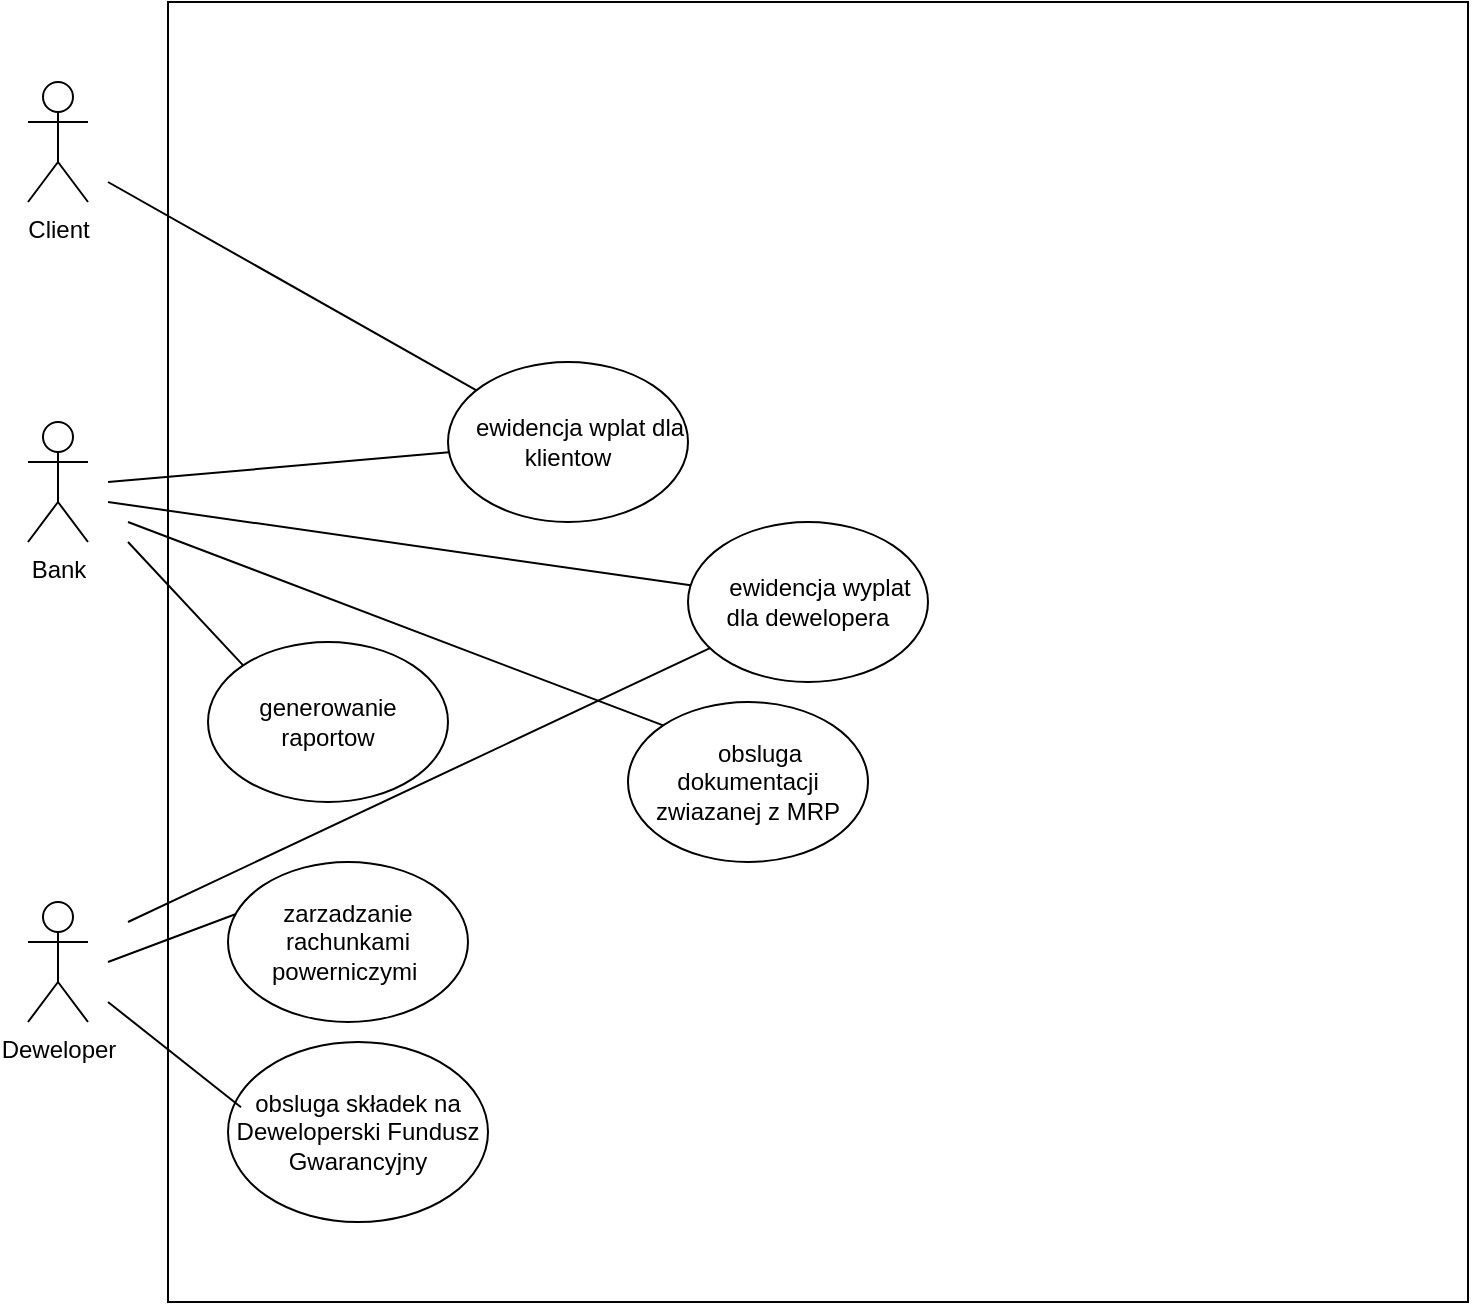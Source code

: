 <mxfile version="26.0.16">
  <diagram name="Page-1" id="zsTeysI2aH9Z0_EaXzzF">
    <mxGraphModel dx="741" dy="1775" grid="1" gridSize="10" guides="1" tooltips="1" connect="1" arrows="1" fold="1" page="1" pageScale="1" pageWidth="827" pageHeight="1169" math="0" shadow="0">
      <root>
        <mxCell id="0" />
        <mxCell id="1" parent="0" />
        <mxCell id="h0S27o6PeOCapEFy2ehr-1" value="Bank" style="shape=umlActor;verticalLabelPosition=bottom;verticalAlign=top;html=1;outlineConnect=0;" parent="1" vertex="1">
          <mxGeometry x="90" y="100" width="30" height="60" as="geometry" />
        </mxCell>
        <mxCell id="h0S27o6PeOCapEFy2ehr-2" value="Deweloper" style="shape=umlActor;verticalLabelPosition=bottom;verticalAlign=top;html=1;outlineConnect=0;" parent="1" vertex="1">
          <mxGeometry x="90" y="340" width="30" height="60" as="geometry" />
        </mxCell>
        <mxCell id="h0S27o6PeOCapEFy2ehr-5" value="" style="whiteSpace=wrap;html=1;aspect=fixed;" parent="1" vertex="1">
          <mxGeometry x="160" y="-110" width="650" height="650" as="geometry" />
        </mxCell>
        <mxCell id="h0S27o6PeOCapEFy2ehr-6" value="&lt;span style=&quot;font-style: normal; font-variant-caps: normal; font-weight: 400; letter-spacing: normal; orphans: auto; text-align: start; text-indent: 0px; text-transform: none; white-space: normal; widows: auto; word-spacing: 0px; -webkit-text-stroke-width: 0px; text-decoration: none; caret-color: rgb(0, 0, 0); color: rgb(0, 0, 0); background-color: transparent;&quot;&gt; ewidencja wplat&lt;span class=&quot;Apple-converted-space&quot;&gt;&amp;nbsp;&lt;/span&gt;&lt;span class=&quot;ql-cursor&quot;&gt;﻿&lt;/span&gt;dla klientow&lt;/span&gt;" style="ellipse;whiteSpace=wrap;html=1;" parent="1" vertex="1">
          <mxGeometry x="300" y="70" width="120" height="80" as="geometry" />
        </mxCell>
        <mxCell id="h0S27o6PeOCapEFy2ehr-7" value="&lt;span style=&quot;font-style: normal; font-variant-caps: normal; font-weight: 400; letter-spacing: normal; orphans: auto; text-align: start; text-indent: 0px; text-transform: none; white-space: normal; widows: auto; word-spacing: 0px; -webkit-text-stroke-width: 0px; text-decoration: none; caret-color: rgb(0, 0, 0); color: rgb(0, 0, 0); background-color: transparent;&quot;&gt; ewidencja wyplat dla dewel&lt;span class=&quot;ql-cursor&quot;&gt;﻿&lt;/span&gt;opera&lt;/span&gt;" style="ellipse;whiteSpace=wrap;html=1;" parent="1" vertex="1">
          <mxGeometry x="420" y="150" width="120" height="80" as="geometry" />
        </mxCell>
        <mxCell id="h0S27o6PeOCapEFy2ehr-8" value="&lt;span style=&quot;text-align: start;&quot;&gt;generow&lt;span class=&quot;ql-cursor&quot;&gt;﻿&lt;/span&gt;anie raportow&lt;/span&gt;" style="ellipse;whiteSpace=wrap;html=1;" parent="1" vertex="1">
          <mxGeometry x="180" y="210" width="120" height="80" as="geometry" />
        </mxCell>
        <mxCell id="h0S27o6PeOCapEFy2ehr-9" value="&lt;span style=&quot;text-align: start;&quot;&gt;zarzadzanie rachunk&lt;span class=&quot;ql-cursor&quot;&gt;﻿&lt;/span&gt;ami powerniczymi&amp;nbsp;&lt;/span&gt;" style="ellipse;whiteSpace=wrap;html=1;" parent="1" vertex="1">
          <mxGeometry x="190" y="320" width="120" height="80" as="geometry" />
        </mxCell>
        <mxCell id="h0S27o6PeOCapEFy2ehr-10" value="&lt;span style=&quot;text-align: start;&quot;&gt;obsluga składek na Deweloperski&amp;nbsp;&lt;span class=&quot;ql-cursor&quot;&gt;﻿&lt;/span&gt;Fundusz Gwarancyjny&lt;/span&gt;" style="ellipse;whiteSpace=wrap;html=1;" parent="1" vertex="1">
          <mxGeometry x="190" y="410" width="130" height="90" as="geometry" />
        </mxCell>
        <mxCell id="h0S27o6PeOCapEFy2ehr-11" value="" style="endArrow=none;html=1;rounded=0;" parent="1" target="h0S27o6PeOCapEFy2ehr-6" edge="1">
          <mxGeometry width="50" height="50" relative="1" as="geometry">
            <mxPoint x="130" y="130" as="sourcePoint" />
            <mxPoint x="180" y="80" as="targetPoint" />
          </mxGeometry>
        </mxCell>
        <mxCell id="h0S27o6PeOCapEFy2ehr-12" value="" style="endArrow=none;html=1;rounded=0;" parent="1" target="h0S27o6PeOCapEFy2ehr-7" edge="1">
          <mxGeometry width="50" height="50" relative="1" as="geometry">
            <mxPoint x="130" y="140" as="sourcePoint" />
            <mxPoint x="550" y="270" as="targetPoint" />
          </mxGeometry>
        </mxCell>
        <mxCell id="h0S27o6PeOCapEFy2ehr-13" value="" style="endArrow=none;html=1;rounded=0;entryX=0;entryY=0;entryDx=0;entryDy=0;" parent="1" target="h0S27o6PeOCapEFy2ehr-8" edge="1">
          <mxGeometry width="50" height="50" relative="1" as="geometry">
            <mxPoint x="140" y="160" as="sourcePoint" />
            <mxPoint x="550" y="270" as="targetPoint" />
          </mxGeometry>
        </mxCell>
        <mxCell id="h0S27o6PeOCapEFy2ehr-14" value="" style="endArrow=none;html=1;rounded=0;" parent="1" edge="1">
          <mxGeometry width="50" height="50" relative="1" as="geometry">
            <mxPoint x="130" y="370" as="sourcePoint" />
            <mxPoint x="194" y="346" as="targetPoint" />
          </mxGeometry>
        </mxCell>
        <mxCell id="h0S27o6PeOCapEFy2ehr-15" value="" style="endArrow=none;html=1;rounded=0;entryX=0.05;entryY=0.363;entryDx=0;entryDy=0;entryPerimeter=0;" parent="1" target="h0S27o6PeOCapEFy2ehr-10" edge="1">
          <mxGeometry width="50" height="50" relative="1" as="geometry">
            <mxPoint x="130" y="390" as="sourcePoint" />
            <mxPoint x="180" y="310" as="targetPoint" />
          </mxGeometry>
        </mxCell>
        <mxCell id="h0S27o6PeOCapEFy2ehr-16" value="&lt;span style=&quot;text-align: start;&quot;&gt; obsluga dokume&lt;span class=&quot;ql-cursor&quot;&gt;﻿&lt;/span&gt;ntacji zwiazanej z MRP&lt;/span&gt;" style="ellipse;whiteSpace=wrap;html=1;" parent="1" vertex="1">
          <mxGeometry x="390" y="240" width="120" height="80" as="geometry" />
        </mxCell>
        <mxCell id="h0S27o6PeOCapEFy2ehr-17" value="" style="endArrow=none;html=1;rounded=0;entryX=0;entryY=0;entryDx=0;entryDy=0;" parent="1" target="h0S27o6PeOCapEFy2ehr-16" edge="1">
          <mxGeometry width="50" height="50" relative="1" as="geometry">
            <mxPoint x="140" y="150" as="sourcePoint" />
            <mxPoint x="410" y="270" as="targetPoint" />
          </mxGeometry>
        </mxCell>
        <mxCell id="tuS-smQaxqwhOqSSkz65-2" value="Client" style="shape=umlActor;verticalLabelPosition=bottom;verticalAlign=top;html=1;outlineConnect=0;" vertex="1" parent="1">
          <mxGeometry x="90" y="-70" width="30" height="60" as="geometry" />
        </mxCell>
        <mxCell id="tuS-smQaxqwhOqSSkz65-3" value="" style="endArrow=none;html=1;rounded=0;" edge="1" parent="1" target="h0S27o6PeOCapEFy2ehr-7">
          <mxGeometry width="50" height="50" relative="1" as="geometry">
            <mxPoint x="140" y="350" as="sourcePoint" />
            <mxPoint x="410" y="240" as="targetPoint" />
          </mxGeometry>
        </mxCell>
        <mxCell id="tuS-smQaxqwhOqSSkz65-5" value="" style="endArrow=none;html=1;rounded=0;" edge="1" parent="1" target="h0S27o6PeOCapEFy2ehr-6">
          <mxGeometry width="50" height="50" relative="1" as="geometry">
            <mxPoint x="130" y="-20" as="sourcePoint" />
            <mxPoint x="410" y="110" as="targetPoint" />
          </mxGeometry>
        </mxCell>
      </root>
    </mxGraphModel>
  </diagram>
</mxfile>
